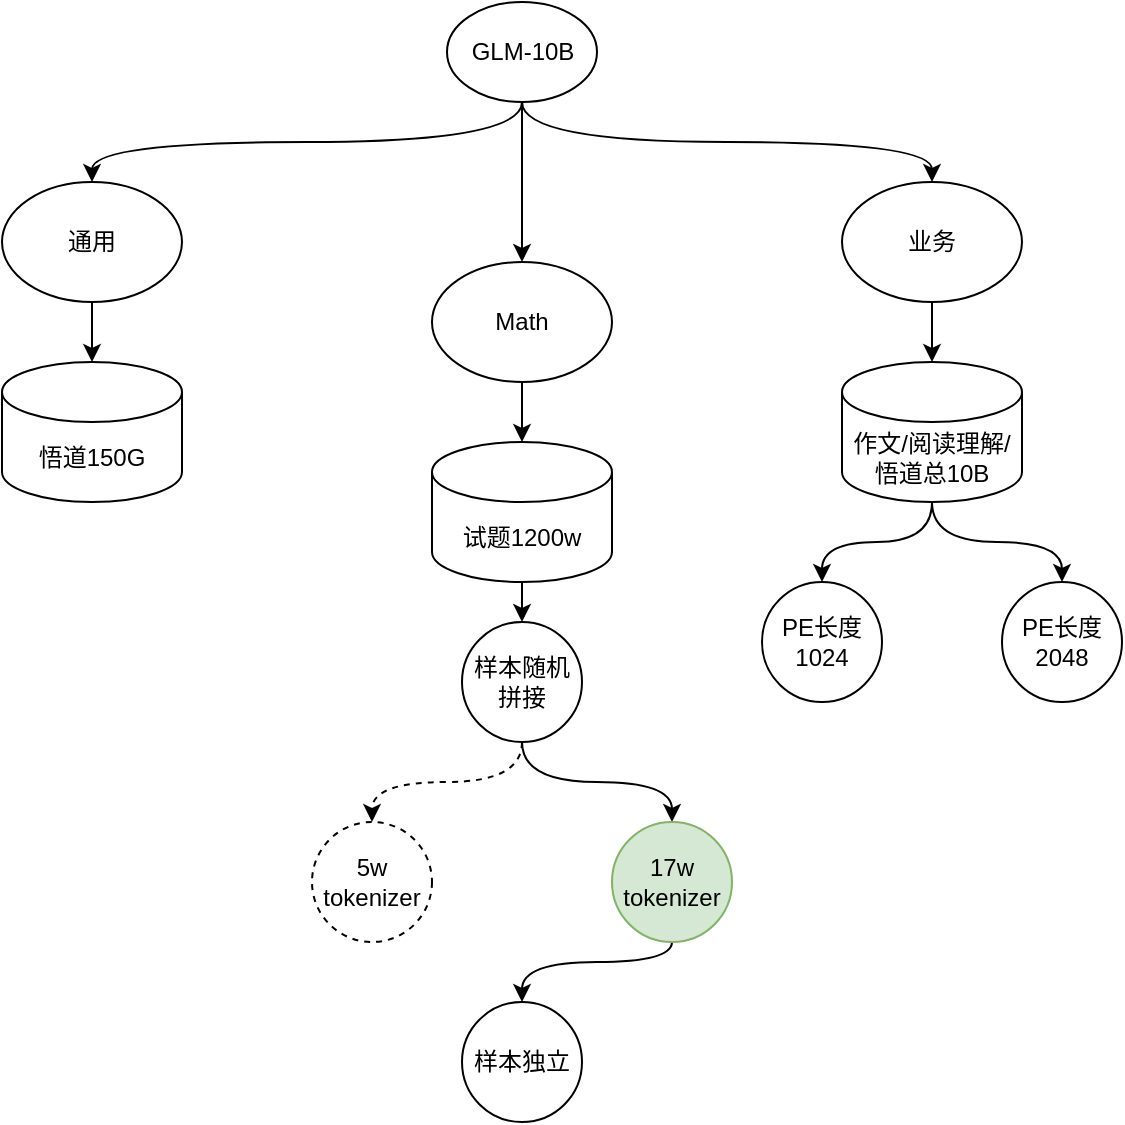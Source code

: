 <mxfile version="21.3.5" type="github">
  <diagram name="第 1 页" id="JVcsUYehm8d8_0C-aW2x">
    <mxGraphModel dx="1159" dy="621" grid="1" gridSize="10" guides="1" tooltips="1" connect="1" arrows="1" fold="1" page="1" pageScale="1" pageWidth="827" pageHeight="1169" math="0" shadow="0">
      <root>
        <mxCell id="0" />
        <mxCell id="1" parent="0" />
        <mxCell id="w1Tw4Vgy_pDU0G5uJ-N5-5" style="edgeStyle=none;rounded=0;orthogonalLoop=1;jettySize=auto;html=1;exitX=0.5;exitY=1;exitDx=0;exitDy=0;entryX=0.5;entryY=0;entryDx=0;entryDy=0;entryPerimeter=0;" parent="1" source="-ExndlOX1vHBLT9ZD7r--1" target="-ExndlOX1vHBLT9ZD7r--16" edge="1">
          <mxGeometry relative="1" as="geometry" />
        </mxCell>
        <mxCell id="-ExndlOX1vHBLT9ZD7r--1" value="业务" style="ellipse;whiteSpace=wrap;html=1;" parent="1" vertex="1">
          <mxGeometry x="570" y="110" width="90" height="60" as="geometry" />
        </mxCell>
        <mxCell id="-ExndlOX1vHBLT9ZD7r--11" style="edgeStyle=orthogonalEdgeStyle;curved=1;rounded=0;orthogonalLoop=1;jettySize=auto;html=1;entryX=0.5;entryY=0;entryDx=0;entryDy=0;exitX=0.5;exitY=1;exitDx=0;exitDy=0;" parent="1" source="-ExndlOX1vHBLT9ZD7r--2" target="-ExndlOX1vHBLT9ZD7r--5" edge="1">
          <mxGeometry relative="1" as="geometry">
            <mxPoint x="360" y="130" as="sourcePoint" />
          </mxGeometry>
        </mxCell>
        <mxCell id="-ExndlOX1vHBLT9ZD7r--12" style="edgeStyle=orthogonalEdgeStyle;curved=1;rounded=0;orthogonalLoop=1;jettySize=auto;html=1;exitX=0.5;exitY=1;exitDx=0;exitDy=0;" parent="1" source="-ExndlOX1vHBLT9ZD7r--2" target="-ExndlOX1vHBLT9ZD7r--4" edge="1">
          <mxGeometry relative="1" as="geometry">
            <mxPoint x="410" y="110" as="sourcePoint" />
          </mxGeometry>
        </mxCell>
        <mxCell id="-ExndlOX1vHBLT9ZD7r--13" style="edgeStyle=orthogonalEdgeStyle;curved=1;rounded=0;orthogonalLoop=1;jettySize=auto;html=1;exitX=0.5;exitY=1;exitDx=0;exitDy=0;entryX=0.5;entryY=0;entryDx=0;entryDy=0;" parent="1" source="-ExndlOX1vHBLT9ZD7r--2" target="-ExndlOX1vHBLT9ZD7r--1" edge="1">
          <mxGeometry relative="1" as="geometry">
            <mxPoint x="452.426" y="130.004" as="sourcePoint" />
          </mxGeometry>
        </mxCell>
        <mxCell id="-ExndlOX1vHBLT9ZD7r--2" value="GLM-10B" style="ellipse;whiteSpace=wrap;html=1;" parent="1" vertex="1">
          <mxGeometry x="372.5" y="20" width="75" height="50" as="geometry" />
        </mxCell>
        <mxCell id="w1Tw4Vgy_pDU0G5uJ-N5-3" style="edgeStyle=none;rounded=0;orthogonalLoop=1;jettySize=auto;html=1;exitX=0.5;exitY=1;exitDx=0;exitDy=0;entryX=0.5;entryY=0;entryDx=0;entryDy=0;entryPerimeter=0;" parent="1" source="-ExndlOX1vHBLT9ZD7r--4" target="-ExndlOX1vHBLT9ZD7r--14" edge="1">
          <mxGeometry relative="1" as="geometry" />
        </mxCell>
        <mxCell id="-ExndlOX1vHBLT9ZD7r--4" value="Math" style="ellipse;whiteSpace=wrap;html=1;" parent="1" vertex="1">
          <mxGeometry x="365" y="150" width="90" height="60" as="geometry" />
        </mxCell>
        <mxCell id="w1Tw4Vgy_pDU0G5uJ-N5-4" style="edgeStyle=none;rounded=0;orthogonalLoop=1;jettySize=auto;html=1;exitX=0.5;exitY=1;exitDx=0;exitDy=0;entryX=0.5;entryY=0;entryDx=0;entryDy=0;entryPerimeter=0;" parent="1" source="-ExndlOX1vHBLT9ZD7r--5" target="-ExndlOX1vHBLT9ZD7r--15" edge="1">
          <mxGeometry relative="1" as="geometry" />
        </mxCell>
        <mxCell id="-ExndlOX1vHBLT9ZD7r--5" value="通用" style="ellipse;whiteSpace=wrap;html=1;" parent="1" vertex="1">
          <mxGeometry x="150" y="110" width="90" height="60" as="geometry" />
        </mxCell>
        <mxCell id="-ExndlOX1vHBLT9ZD7r--24" style="edgeStyle=orthogonalEdgeStyle;curved=1;rounded=0;orthogonalLoop=1;jettySize=auto;html=1;exitX=0.5;exitY=1;exitDx=0;exitDy=0;entryX=0.5;entryY=0;entryDx=0;entryDy=0;" parent="1" source="W4qTxE4Dv-Gv_G1JjEeI-5" target="-ExndlOX1vHBLT9ZD7r--18" edge="1">
          <mxGeometry relative="1" as="geometry">
            <mxPoint x="410" y="420" as="sourcePoint" />
          </mxGeometry>
        </mxCell>
        <mxCell id="w1Tw4Vgy_pDU0G5uJ-N5-2" style="edgeStyle=orthogonalEdgeStyle;curved=1;rounded=0;orthogonalLoop=1;jettySize=auto;html=1;exitX=0.5;exitY=1;exitDx=0;exitDy=0;entryX=0.5;entryY=0;entryDx=0;entryDy=0;dashed=1;" parent="1" source="W4qTxE4Dv-Gv_G1JjEeI-5" target="-ExndlOX1vHBLT9ZD7r--17" edge="1">
          <mxGeometry relative="1" as="geometry">
            <mxPoint x="410" y="420" as="sourcePoint" />
          </mxGeometry>
        </mxCell>
        <mxCell id="W4qTxE4Dv-Gv_G1JjEeI-6" style="edgeStyle=none;rounded=0;orthogonalLoop=1;jettySize=auto;html=1;exitX=0.5;exitY=1;exitDx=0;exitDy=0;exitPerimeter=0;entryX=0.5;entryY=0;entryDx=0;entryDy=0;" edge="1" parent="1" source="-ExndlOX1vHBLT9ZD7r--14" target="W4qTxE4Dv-Gv_G1JjEeI-5">
          <mxGeometry relative="1" as="geometry" />
        </mxCell>
        <mxCell id="-ExndlOX1vHBLT9ZD7r--14" value="试题1200w" style="shape=cylinder3;whiteSpace=wrap;html=1;boundedLbl=1;backgroundOutline=1;size=15;" parent="1" vertex="1">
          <mxGeometry x="365" y="240" width="90" height="70" as="geometry" />
        </mxCell>
        <mxCell id="-ExndlOX1vHBLT9ZD7r--15" value="悟道150G" style="shape=cylinder3;whiteSpace=wrap;html=1;boundedLbl=1;backgroundOutline=1;size=15;" parent="1" vertex="1">
          <mxGeometry x="150" y="200" width="90" height="70" as="geometry" />
        </mxCell>
        <mxCell id="W4qTxE4Dv-Gv_G1JjEeI-9" style="edgeStyle=orthogonalEdgeStyle;curved=1;rounded=0;orthogonalLoop=1;jettySize=auto;html=1;exitX=0.5;exitY=1;exitDx=0;exitDy=0;exitPerimeter=0;entryX=0.5;entryY=0;entryDx=0;entryDy=0;" edge="1" parent="1" source="-ExndlOX1vHBLT9ZD7r--16" target="W4qTxE4Dv-Gv_G1JjEeI-7">
          <mxGeometry relative="1" as="geometry" />
        </mxCell>
        <mxCell id="W4qTxE4Dv-Gv_G1JjEeI-10" style="edgeStyle=orthogonalEdgeStyle;curved=1;rounded=0;orthogonalLoop=1;jettySize=auto;html=1;exitX=0.5;exitY=1;exitDx=0;exitDy=0;exitPerimeter=0;entryX=0.5;entryY=0;entryDx=0;entryDy=0;" edge="1" parent="1" source="-ExndlOX1vHBLT9ZD7r--16" target="W4qTxE4Dv-Gv_G1JjEeI-8">
          <mxGeometry relative="1" as="geometry" />
        </mxCell>
        <mxCell id="-ExndlOX1vHBLT9ZD7r--16" value="作文/阅读理解/悟道总10B" style="shape=cylinder3;whiteSpace=wrap;html=1;boundedLbl=1;backgroundOutline=1;size=15;" parent="1" vertex="1">
          <mxGeometry x="570" y="200" width="90" height="70" as="geometry" />
        </mxCell>
        <mxCell id="-ExndlOX1vHBLT9ZD7r--17" value="5w tokenizer" style="ellipse;whiteSpace=wrap;html=1;aspect=fixed;dashed=1;" parent="1" vertex="1">
          <mxGeometry x="305" y="430" width="60" height="60" as="geometry" />
        </mxCell>
        <mxCell id="-ExndlOX1vHBLT9ZD7r--27" style="edgeStyle=orthogonalEdgeStyle;curved=1;rounded=0;orthogonalLoop=1;jettySize=auto;html=1;exitX=0.5;exitY=1;exitDx=0;exitDy=0;entryX=0.5;entryY=0;entryDx=0;entryDy=0;" parent="1" source="-ExndlOX1vHBLT9ZD7r--18" edge="1">
          <mxGeometry relative="1" as="geometry">
            <Array as="points">
              <mxPoint x="485" y="500" />
              <mxPoint x="410" y="500" />
            </Array>
            <mxPoint x="410" y="520" as="targetPoint" />
          </mxGeometry>
        </mxCell>
        <mxCell id="-ExndlOX1vHBLT9ZD7r--18" value="17w tokenizer" style="ellipse;whiteSpace=wrap;html=1;aspect=fixed;fillColor=#d5e8d4;strokeColor=#82b366;" parent="1" vertex="1">
          <mxGeometry x="455" y="430" width="60" height="60" as="geometry" />
        </mxCell>
        <mxCell id="-ExndlOX1vHBLT9ZD7r--20" value="样本独立" style="ellipse;whiteSpace=wrap;html=1;aspect=fixed;fillColor=none;strokeColor=#000000;" parent="1" vertex="1">
          <mxGeometry x="380" y="520" width="60" height="60" as="geometry" />
        </mxCell>
        <mxCell id="W4qTxE4Dv-Gv_G1JjEeI-5" value="样本随机拼接" style="ellipse;whiteSpace=wrap;html=1;aspect=fixed;fillColor=none;strokeColor=#000000;" vertex="1" parent="1">
          <mxGeometry x="380" y="330" width="60" height="60" as="geometry" />
        </mxCell>
        <mxCell id="W4qTxE4Dv-Gv_G1JjEeI-7" value="PE长度1024" style="ellipse;whiteSpace=wrap;html=1;aspect=fixed;fillColor=none;strokeColor=#000000;" vertex="1" parent="1">
          <mxGeometry x="530" y="310" width="60" height="60" as="geometry" />
        </mxCell>
        <mxCell id="W4qTxE4Dv-Gv_G1JjEeI-8" value="PE长度2048" style="ellipse;whiteSpace=wrap;html=1;aspect=fixed;fillColor=none;strokeColor=#000000;" vertex="1" parent="1">
          <mxGeometry x="650" y="310" width="60" height="60" as="geometry" />
        </mxCell>
      </root>
    </mxGraphModel>
  </diagram>
</mxfile>
